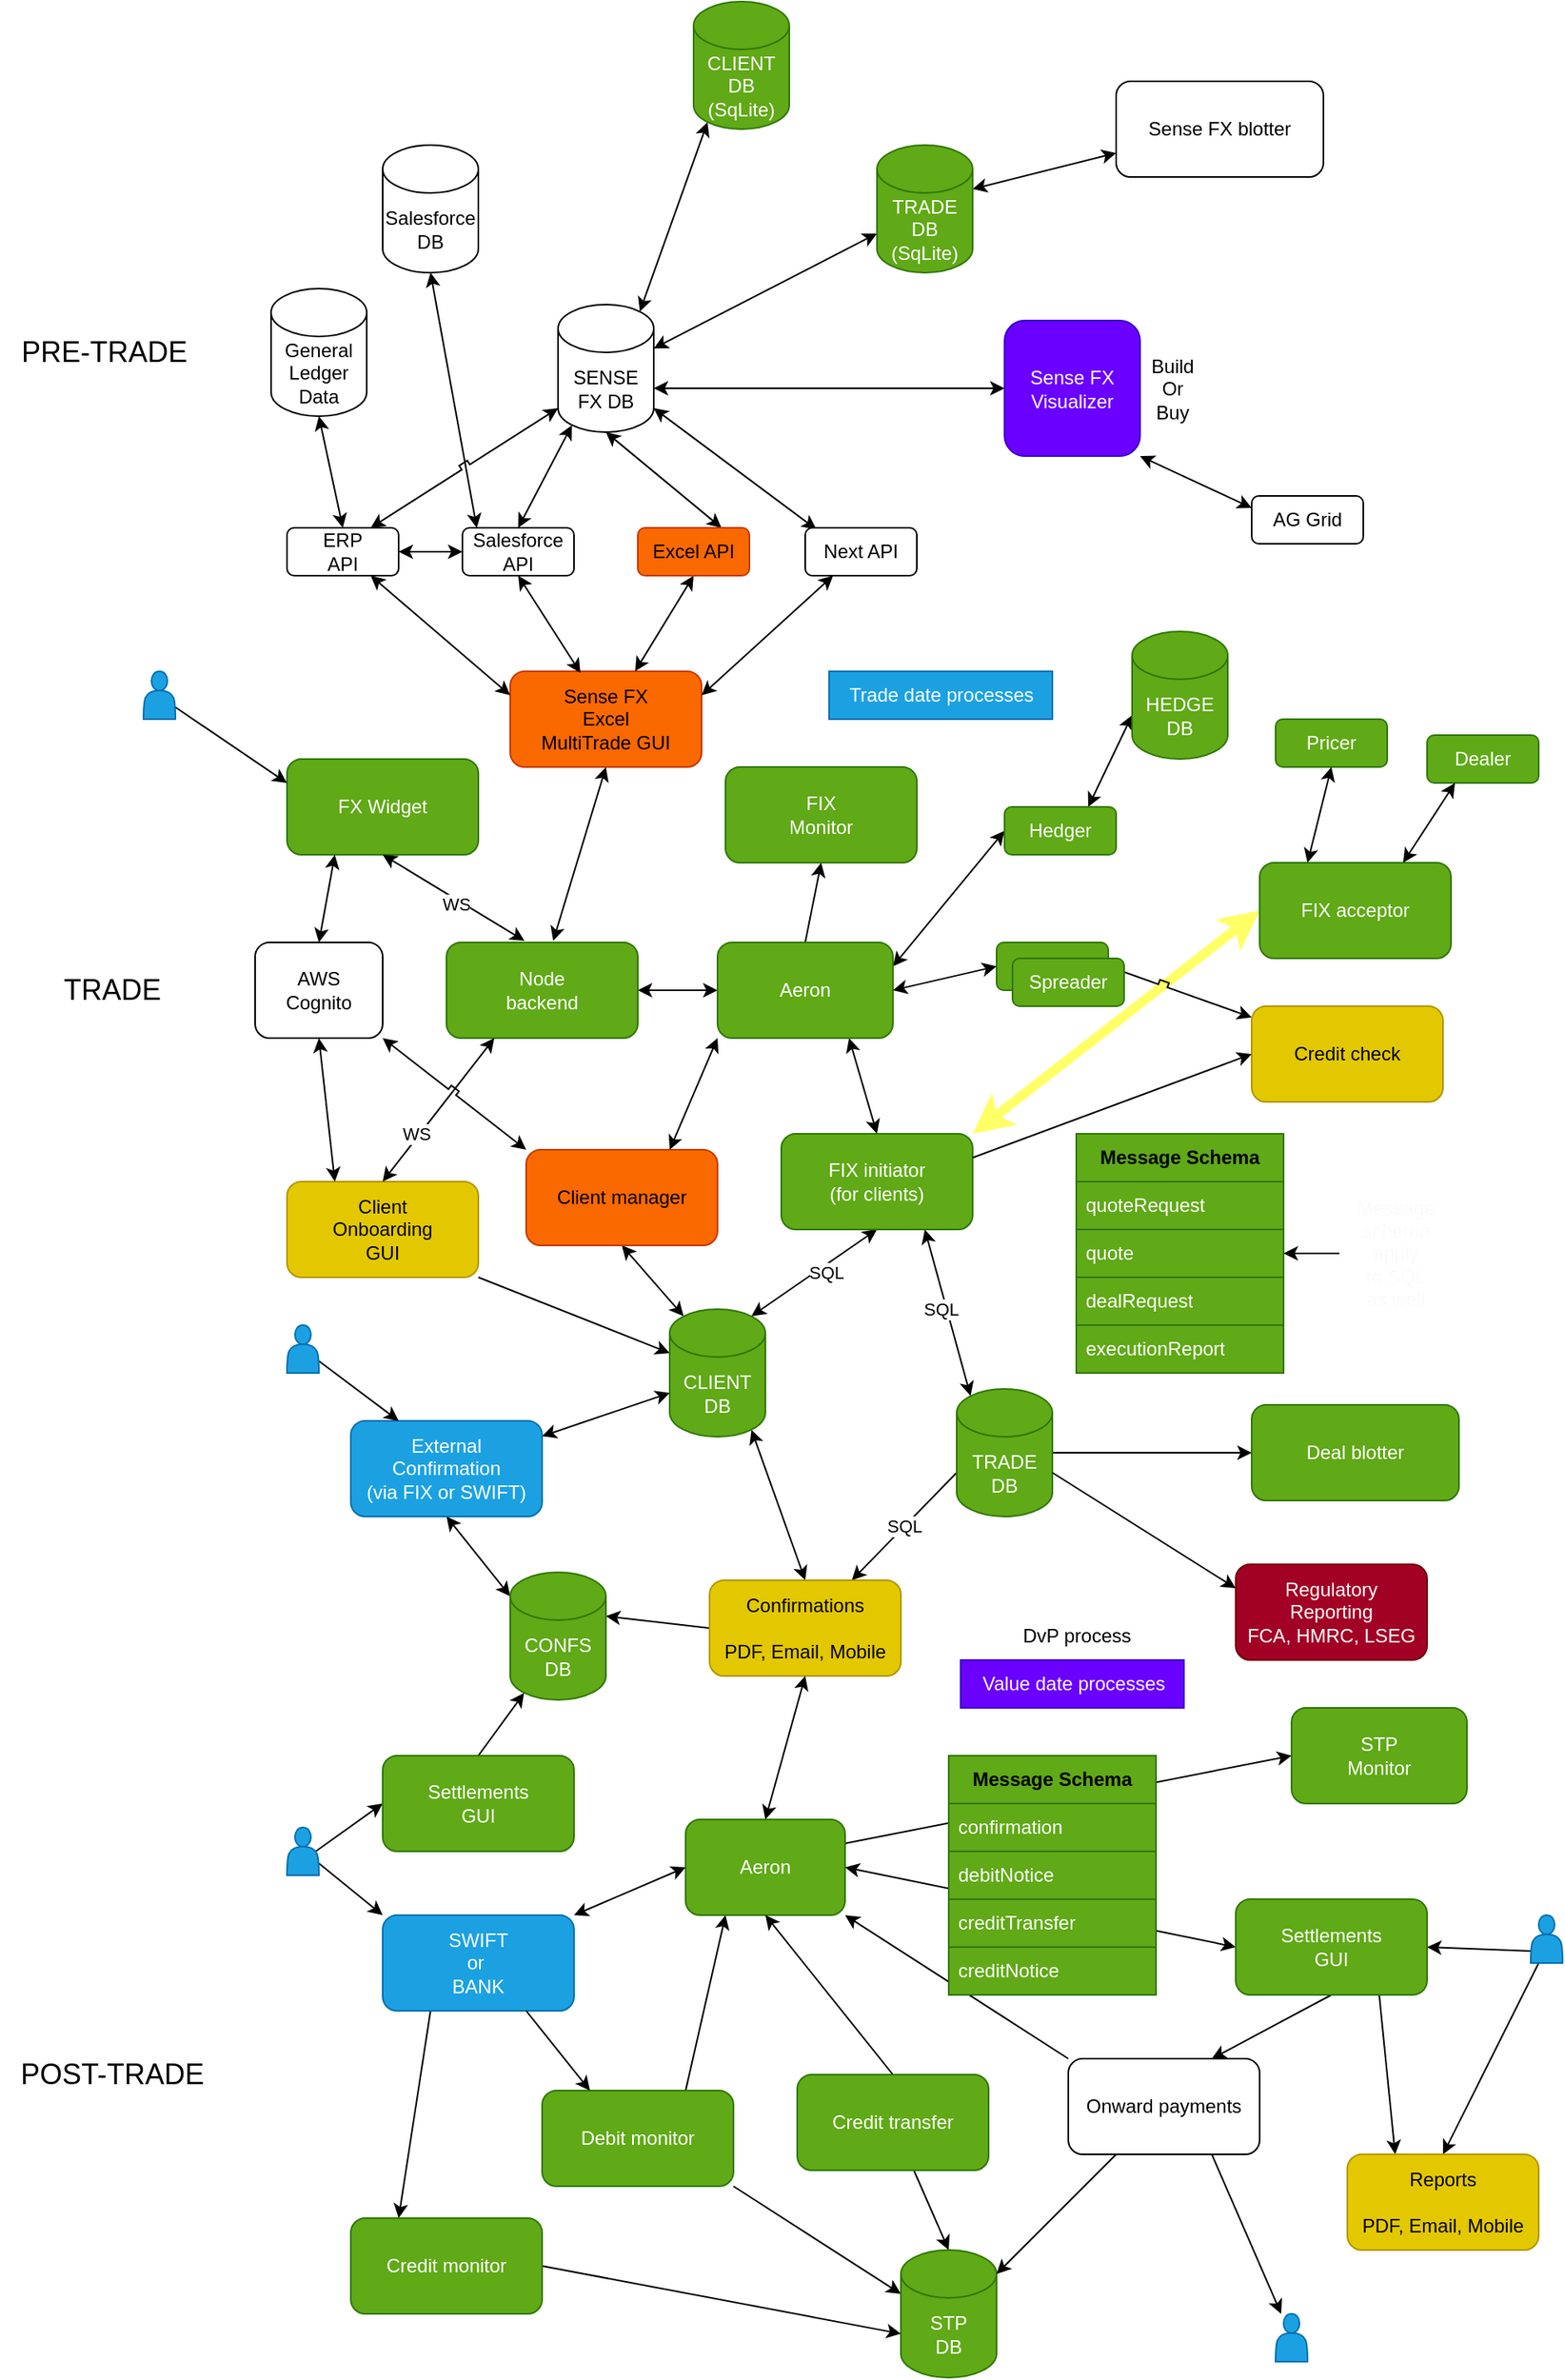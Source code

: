 <mxfile>
    <diagram id="RnvROO-fHxQEMewYnGY0" name="Page-1">
        <mxGraphModel dx="2653" dy="2239" grid="1" gridSize="10" guides="1" tooltips="1" connect="1" arrows="1" fold="1" page="1" pageScale="1" pageWidth="850" pageHeight="1100" math="0" shadow="0">
            <root>
                <mxCell id="0"/>
                <mxCell id="1" parent="0"/>
                <mxCell id="2" value="FX Widget" style="rounded=1;whiteSpace=wrap;html=1;fillColor=#60a917;fontColor=#ffffff;strokeColor=#2D7600;" parent="1" vertex="1">
                    <mxGeometry x="30" y="75" width="120" height="60" as="geometry"/>
                </mxCell>
                <mxCell id="35" style="edgeStyle=none;html=1;exitX=1;exitY=0.5;exitDx=0;exitDy=0;entryX=0;entryY=0.5;entryDx=0;entryDy=0;startArrow=classic;startFill=1;" parent="1" source="3" target="20" edge="1">
                    <mxGeometry relative="1" as="geometry"/>
                </mxCell>
                <mxCell id="145" style="edgeStyle=none;html=1;entryX=0.75;entryY=0;entryDx=0;entryDy=0;startArrow=classic;startFill=1;exitX=0;exitY=1;exitDx=0;exitDy=0;" parent="1" source="20" target="142" edge="1">
                    <mxGeometry relative="1" as="geometry">
                        <mxPoint x="290" y="250" as="sourcePoint"/>
                    </mxGeometry>
                </mxCell>
                <mxCell id="3" value="Node&lt;br&gt;backend" style="rounded=1;whiteSpace=wrap;html=1;fillColor=#60a917;fontColor=#ffffff;strokeColor=#2D7600;" parent="1" vertex="1">
                    <mxGeometry x="130" y="190" width="120" height="60" as="geometry"/>
                </mxCell>
                <mxCell id="6" value="" style="endArrow=classic;startArrow=classic;html=1;entryX=0.408;entryY=-0.017;entryDx=0;entryDy=0;exitX=0.5;exitY=1;exitDx=0;exitDy=0;entryPerimeter=0;" parent="1" source="2" target="3" edge="1">
                    <mxGeometry width="50" height="50" relative="1" as="geometry">
                        <mxPoint x="400" y="480" as="sourcePoint"/>
                        <mxPoint x="450" y="430" as="targetPoint"/>
                    </mxGeometry>
                </mxCell>
                <mxCell id="7" value="WS" style="edgeLabel;html=1;align=center;verticalAlign=middle;resizable=0;points=[];" parent="6" vertex="1" connectable="0">
                    <mxGeometry x="-0.2" y="-3" relative="1" as="geometry">
                        <mxPoint x="12" y="7" as="offset"/>
                    </mxGeometry>
                </mxCell>
                <mxCell id="207" style="edgeStyle=none;html=1;exitX=1;exitY=1;exitDx=0;exitDy=0;entryX=0;entryY=0;entryDx=0;entryDy=27.5;entryPerimeter=0;" parent="1" source="16" target="21" edge="1">
                    <mxGeometry relative="1" as="geometry"/>
                </mxCell>
                <mxCell id="16" value="Client&lt;br&gt;Onboarding&lt;br&gt;GUI" style="rounded=1;whiteSpace=wrap;html=1;fillColor=#e3c800;fontColor=#000000;strokeColor=#B09500;" parent="1" vertex="1">
                    <mxGeometry x="30" y="340" width="120" height="60" as="geometry"/>
                </mxCell>
                <mxCell id="82" style="edgeStyle=none;html=1;exitX=0.5;exitY=0;exitDx=0;exitDy=0;entryX=0.5;entryY=1;entryDx=0;entryDy=0;" parent="1" source="20" target="27" edge="1">
                    <mxGeometry relative="1" as="geometry"/>
                </mxCell>
                <mxCell id="88" style="edgeStyle=none;html=1;exitX=0.75;exitY=1;exitDx=0;exitDy=0;entryX=0.5;entryY=0;entryDx=0;entryDy=0;startArrow=classic;startFill=1;" parent="1" source="20" target="39" edge="1">
                    <mxGeometry relative="1" as="geometry"/>
                </mxCell>
                <mxCell id="91" style="edgeStyle=none;html=1;exitX=1;exitY=0.25;exitDx=0;exitDy=0;entryX=0;entryY=0.5;entryDx=0;entryDy=0;startArrow=classic;startFill=1;" parent="1" source="20" target="90" edge="1">
                    <mxGeometry relative="1" as="geometry"/>
                </mxCell>
                <mxCell id="20" value="Aeron" style="rounded=1;whiteSpace=wrap;html=1;strokeColor=#2D7600;fillColor=#60a917;fontColor=#ffffff;" parent="1" vertex="1">
                    <mxGeometry x="300" y="190" width="110" height="60" as="geometry"/>
                </mxCell>
                <mxCell id="21" value="CLIENT DB" style="shape=cylinder3;whiteSpace=wrap;html=1;boundedLbl=1;backgroundOutline=1;size=15;fillColor=#60a917;fontColor=#ffffff;strokeColor=#2D7600;" parent="1" vertex="1">
                    <mxGeometry x="270" y="420" width="60" height="80" as="geometry"/>
                </mxCell>
                <mxCell id="27" value="FIX&lt;br&gt;Monitor" style="rounded=1;whiteSpace=wrap;html=1;fillColor=#60a917;fontColor=#ffffff;strokeColor=#2D7600;" parent="1" vertex="1">
                    <mxGeometry x="305" y="80" width="120" height="60" as="geometry"/>
                </mxCell>
                <mxCell id="30" value="Credit check" style="rounded=1;whiteSpace=wrap;html=1;fillColor=#e3c800;fontColor=#000000;strokeColor=#B09500;" parent="1" vertex="1">
                    <mxGeometry x="635" y="230" width="120" height="60" as="geometry"/>
                </mxCell>
                <mxCell id="31" value="" style="endArrow=classic;startArrow=classic;html=1;entryX=0.855;entryY=0;entryDx=0;entryDy=4.35;entryPerimeter=0;exitX=0.5;exitY=1;exitDx=0;exitDy=0;" parent="1" source="39" target="21" edge="1">
                    <mxGeometry width="50" height="50" relative="1" as="geometry">
                        <mxPoint x="250" y="160" as="sourcePoint"/>
                        <mxPoint x="330" y="222.5" as="targetPoint"/>
                    </mxGeometry>
                </mxCell>
                <mxCell id="32" value="SQL" style="edgeLabel;html=1;align=center;verticalAlign=middle;resizable=0;points=[];" parent="31" vertex="1" connectable="0">
                    <mxGeometry x="-0.2" y="-3" relative="1" as="geometry">
                        <mxPoint x="1" y="7" as="offset"/>
                    </mxGeometry>
                </mxCell>
                <mxCell id="58" value="SQL" style="edgeStyle=none;html=1;exitX=0;exitY=0;exitDx=0;exitDy=52.5;exitPerimeter=0;" parent="1" source="76" target="57" edge="1">
                    <mxGeometry relative="1" as="geometry"/>
                </mxCell>
                <mxCell id="36" value="Deal blotter" style="rounded=1;whiteSpace=wrap;html=1;fillColor=#60a917;fontColor=#ffffff;strokeColor=#2D7600;" parent="1" vertex="1">
                    <mxGeometry x="635" y="480" width="130" height="60" as="geometry"/>
                </mxCell>
                <mxCell id="81" style="edgeStyle=none;html=1;exitX=1;exitY=0;exitDx=0;exitDy=0;entryX=0;entryY=0.5;entryDx=0;entryDy=0;fillColor=#d80073;strokeColor=#FFFF66;strokeWidth=6;startArrow=classic;startFill=1;" parent="1" source="39" target="40" edge="1">
                    <mxGeometry relative="1" as="geometry"/>
                </mxCell>
                <mxCell id="39" value="FIX initiator&lt;br&gt;(for clients)" style="rounded=1;whiteSpace=wrap;html=1;fillColor=#60a917;fontColor=#ffffff;strokeColor=#2D7600;" parent="1" vertex="1">
                    <mxGeometry x="340" y="310" width="120" height="60" as="geometry"/>
                </mxCell>
                <mxCell id="40" value="FIX acceptor" style="rounded=1;whiteSpace=wrap;html=1;fillColor=#60a917;fontColor=#ffffff;strokeColor=#2D7600;" parent="1" vertex="1">
                    <mxGeometry x="640" y="140" width="120" height="60" as="geometry"/>
                </mxCell>
                <mxCell id="45" value="Pricer" style="rounded=1;whiteSpace=wrap;html=1;fillColor=#60a917;fontColor=#ffffff;strokeColor=#2D7600;" parent="1" vertex="1">
                    <mxGeometry x="650" y="50" width="70" height="30" as="geometry"/>
                </mxCell>
                <mxCell id="46" value="Dealer" style="rounded=1;whiteSpace=wrap;html=1;fillColor=#60a917;fontColor=#ffffff;strokeColor=#2D7600;" parent="1" vertex="1">
                    <mxGeometry x="745" y="60" width="70" height="30" as="geometry"/>
                </mxCell>
                <mxCell id="49" value="" style="endArrow=classic;startArrow=classic;html=1;entryX=0.25;entryY=0;entryDx=0;entryDy=0;exitX=0.5;exitY=1;exitDx=0;exitDy=0;" parent="1" source="45" target="40" edge="1">
                    <mxGeometry width="50" height="50" relative="1" as="geometry">
                        <mxPoint x="540" y="445" as="sourcePoint"/>
                        <mxPoint x="480" y="445" as="targetPoint"/>
                    </mxGeometry>
                </mxCell>
                <mxCell id="50" value="" style="endArrow=classic;startArrow=classic;html=1;entryX=0.75;entryY=0;entryDx=0;entryDy=0;exitX=0.25;exitY=1;exitDx=0;exitDy=0;" parent="1" source="46" target="40" edge="1">
                    <mxGeometry width="50" height="50" relative="1" as="geometry">
                        <mxPoint x="710" y="420" as="sourcePoint"/>
                        <mxPoint x="660" y="430" as="targetPoint"/>
                    </mxGeometry>
                </mxCell>
                <mxCell id="53" value="Trade date processes" style="text;html=1;align=center;verticalAlign=middle;resizable=0;points=[];autosize=1;strokeColor=#006EAF;fillColor=#1ba1e2;fontColor=#ffffff;" parent="1" vertex="1">
                    <mxGeometry x="370" y="20" width="140" height="30" as="geometry"/>
                </mxCell>
                <mxCell id="54" value="Value date processes" style="text;html=1;align=center;verticalAlign=middle;resizable=0;points=[];autosize=1;strokeColor=#3700CC;fillColor=#6a00ff;fontColor=#ffffff;" parent="1" vertex="1">
                    <mxGeometry x="452.5" y="640" width="140" height="30" as="geometry"/>
                </mxCell>
                <mxCell id="94" style="edgeStyle=none;html=1;exitX=0.5;exitY=0;exitDx=0;exitDy=0;startArrow=classic;startFill=1;endArrow=classic;endFill=1;entryX=0.855;entryY=1;entryDx=0;entryDy=-4.35;entryPerimeter=0;" parent="1" source="57" target="21" edge="1">
                    <mxGeometry relative="1" as="geometry"/>
                </mxCell>
                <mxCell id="205" style="edgeStyle=none;html=1;exitX=0;exitY=0.5;exitDx=0;exitDy=0;entryX=1;entryY=0;entryDx=0;entryDy=27.5;entryPerimeter=0;" parent="1" source="57" target="204" edge="1">
                    <mxGeometry relative="1" as="geometry"/>
                </mxCell>
                <mxCell id="57" value="Confirmations&lt;br&gt;&lt;br&gt;PDF, Email, Mobile" style="rounded=1;whiteSpace=wrap;html=1;fillColor=#e3c800;fontColor=#000000;strokeColor=#B09500;" parent="1" vertex="1">
                    <mxGeometry x="295" y="590" width="120" height="60" as="geometry"/>
                </mxCell>
                <mxCell id="114" style="edgeStyle=none;html=1;exitX=0.25;exitY=1;exitDx=0;exitDy=0;entryX=0.25;entryY=0;entryDx=0;entryDy=0;" parent="1" source="60" target="96" edge="1">
                    <mxGeometry relative="1" as="geometry"/>
                </mxCell>
                <mxCell id="60" value="SWIFT&lt;br&gt;or&amp;nbsp;&lt;br&gt;BANK" style="rounded=1;whiteSpace=wrap;html=1;fillColor=#1ba1e2;fontColor=#ffffff;strokeColor=#006EAF;" parent="1" vertex="1">
                    <mxGeometry x="90" y="800" width="120" height="60" as="geometry"/>
                </mxCell>
                <mxCell id="99" style="edgeStyle=none;html=1;exitX=1;exitY=1;exitDx=0;exitDy=0;entryX=0;entryY=0;entryDx=0;entryDy=27.5;entryPerimeter=0;startArrow=none;startFill=0;" parent="1" source="62" target="95" edge="1">
                    <mxGeometry relative="1" as="geometry"/>
                </mxCell>
                <mxCell id="111" style="edgeStyle=none;html=1;exitX=0.75;exitY=0;exitDx=0;exitDy=0;entryX=0.25;entryY=1;entryDx=0;entryDy=0;startArrow=none;startFill=0;" parent="1" source="62" target="64" edge="1">
                    <mxGeometry relative="1" as="geometry"/>
                </mxCell>
                <mxCell id="62" value="Debit monitor" style="rounded=1;whiteSpace=wrap;html=1;fillColor=#60a917;fontColor=#ffffff;strokeColor=#2D7600;" parent="1" vertex="1">
                    <mxGeometry x="190" y="910" width="120" height="60" as="geometry"/>
                </mxCell>
                <mxCell id="65" style="edgeStyle=none;html=1;exitX=0.75;exitY=1;exitDx=0;exitDy=0;entryX=0.25;entryY=0;entryDx=0;entryDy=0;" parent="1" source="60" target="62" edge="1">
                    <mxGeometry relative="1" as="geometry"/>
                </mxCell>
                <mxCell id="67" style="edgeStyle=none;html=1;exitX=1;exitY=0.25;exitDx=0;exitDy=0;entryX=0;entryY=0.5;entryDx=0;entryDy=0;" parent="1" source="64" target="66" edge="1">
                    <mxGeometry relative="1" as="geometry"/>
                </mxCell>
                <mxCell id="64" value="Aeron" style="rounded=1;whiteSpace=wrap;html=1;fillColor=#60a917;fontColor=#ffffff;strokeColor=#2D7600;" parent="1" vertex="1">
                    <mxGeometry x="280" y="740" width="100" height="60" as="geometry"/>
                </mxCell>
                <mxCell id="66" value="STP&lt;br&gt;Monitor" style="rounded=1;whiteSpace=wrap;html=1;fillColor=#60a917;fontColor=#ffffff;strokeColor=#2D7600;" parent="1" vertex="1">
                    <mxGeometry x="660" y="670" width="110" height="60" as="geometry"/>
                </mxCell>
                <mxCell id="68" value="" style="endArrow=classic;startArrow=classic;html=1;entryX=1;entryY=0;entryDx=0;entryDy=0;exitX=0;exitY=0.5;exitDx=0;exitDy=0;" parent="1" source="64" target="60" edge="1">
                    <mxGeometry width="50" height="50" relative="1" as="geometry">
                        <mxPoint x="250" y="777.5" as="sourcePoint"/>
                        <mxPoint x="170" y="780" as="targetPoint"/>
                    </mxGeometry>
                </mxCell>
                <mxCell id="71" style="edgeStyle=none;html=1;exitX=0.5;exitY=0;exitDx=0;exitDy=0;entryX=0.5;entryY=1;entryDx=0;entryDy=0;startArrow=none;startFill=0;" parent="1" source="69" target="64" edge="1">
                    <mxGeometry relative="1" as="geometry"/>
                </mxCell>
                <mxCell id="98" style="edgeStyle=none;html=1;entryX=0.5;entryY=0;entryDx=0;entryDy=0;entryPerimeter=0;startArrow=none;startFill=0;" parent="1" source="69" target="95" edge="1">
                    <mxGeometry relative="1" as="geometry"/>
                </mxCell>
                <mxCell id="69" value="Credit transfer" style="rounded=1;whiteSpace=wrap;html=1;fillColor=#60a917;fontColor=#ffffff;strokeColor=#2D7600;" parent="1" vertex="1">
                    <mxGeometry x="350" y="900" width="120" height="60" as="geometry"/>
                </mxCell>
                <mxCell id="72" value="" style="endArrow=classic;startArrow=classic;html=1;entryX=0.5;entryY=0;entryDx=0;entryDy=0;exitX=0.5;exitY=1;exitDx=0;exitDy=0;" parent="1" source="57" target="64" edge="1">
                    <mxGeometry width="50" height="50" relative="1" as="geometry">
                        <mxPoint x="240" y="870" as="sourcePoint"/>
                        <mxPoint x="160" y="870" as="targetPoint"/>
                    </mxGeometry>
                </mxCell>
                <mxCell id="73" value="DvP process" style="text;html=1;align=center;verticalAlign=middle;resizable=0;points=[];autosize=1;strokeColor=none;fillColor=none;" parent="1" vertex="1">
                    <mxGeometry x="480" y="610" width="90" height="30" as="geometry"/>
                </mxCell>
                <mxCell id="74" value="Regulatory&lt;br&gt;Reporting&lt;br&gt;FCA, HMRC, LSEG" style="rounded=1;whiteSpace=wrap;html=1;fillColor=#a20025;fontColor=#ffffff;strokeColor=#6F0000;" parent="1" vertex="1">
                    <mxGeometry x="625" y="580" width="120" height="60" as="geometry"/>
                </mxCell>
                <mxCell id="75" style="edgeStyle=none;html=1;entryX=1;entryY=0.5;entryDx=0;entryDy=0;entryPerimeter=0;endArrow=none;endFill=0;startArrow=classic;startFill=1;" parent="1" source="36" target="76" edge="1">
                    <mxGeometry relative="1" as="geometry">
                        <mxPoint x="325" y="810" as="sourcePoint"/>
                        <mxPoint x="470" y="747.5" as="targetPoint"/>
                    </mxGeometry>
                </mxCell>
                <mxCell id="76" value="TRADE DB" style="shape=cylinder3;whiteSpace=wrap;html=1;boundedLbl=1;backgroundOutline=1;size=15;fillColor=#60a917;fontColor=#ffffff;strokeColor=#2D7600;" parent="1" vertex="1">
                    <mxGeometry x="450" y="470" width="60" height="80" as="geometry"/>
                </mxCell>
                <mxCell id="77" style="edgeStyle=none;html=1;exitX=1;exitY=0;exitDx=0;exitDy=52.5;entryX=0;entryY=0.25;entryDx=0;entryDy=0;exitPerimeter=0;" parent="1" source="76" target="74" edge="1">
                    <mxGeometry relative="1" as="geometry">
                        <mxPoint x="480" y="545" as="sourcePoint"/>
                        <mxPoint x="565" y="560" as="targetPoint"/>
                    </mxGeometry>
                </mxCell>
                <mxCell id="171" style="edgeStyle=none;jumpStyle=sharp;html=1;exitX=1;exitY=0.5;exitDx=0;exitDy=0;entryX=0;entryY=0.117;entryDx=0;entryDy=0;entryPerimeter=0;startArrow=classic;startFill=1;" parent="1" source="85" target="30" edge="1">
                    <mxGeometry relative="1" as="geometry"/>
                </mxCell>
                <mxCell id="85" value="Spreader" style="rounded=1;whiteSpace=wrap;html=1;fillColor=#60a917;fontColor=#ffffff;strokeColor=#2D7600;" parent="1" vertex="1">
                    <mxGeometry x="475" y="190" width="70" height="30" as="geometry"/>
                </mxCell>
                <mxCell id="86" style="edgeStyle=none;html=1;exitX=0;exitY=0.5;exitDx=0;exitDy=0;entryX=1;entryY=0.5;entryDx=0;entryDy=0;startArrow=classic;startFill=1;" parent="1" source="85" target="20" edge="1">
                    <mxGeometry relative="1" as="geometry">
                        <mxPoint x="540" y="240" as="sourcePoint"/>
                        <mxPoint x="507.5" y="280" as="targetPoint"/>
                    </mxGeometry>
                </mxCell>
                <mxCell id="93" style="edgeStyle=none;html=1;exitX=0.75;exitY=0;exitDx=0;exitDy=0;entryX=0;entryY=0;entryDx=0;entryDy=52.5;entryPerimeter=0;startArrow=classic;startFill=1;" parent="1" source="90" target="92" edge="1">
                    <mxGeometry relative="1" as="geometry"/>
                </mxCell>
                <mxCell id="90" value="Hedger" style="rounded=1;whiteSpace=wrap;html=1;fillColor=#60a917;fontColor=#ffffff;strokeColor=#2D7600;" parent="1" vertex="1">
                    <mxGeometry x="480" y="105" width="70" height="30" as="geometry"/>
                </mxCell>
                <mxCell id="92" value="HEDGE DB" style="shape=cylinder3;whiteSpace=wrap;html=1;boundedLbl=1;backgroundOutline=1;size=15;fillColor=#60a917;fontColor=#ffffff;strokeColor=#2D7600;" parent="1" vertex="1">
                    <mxGeometry x="560" y="-5" width="60" height="80" as="geometry"/>
                </mxCell>
                <mxCell id="95" value="STP&lt;br&gt;DB" style="shape=cylinder3;whiteSpace=wrap;html=1;boundedLbl=1;backgroundOutline=1;size=15;fillColor=#60a917;fontColor=#ffffff;strokeColor=#2D7600;" parent="1" vertex="1">
                    <mxGeometry x="415" y="1010" width="60" height="80" as="geometry"/>
                </mxCell>
                <mxCell id="100" style="edgeStyle=none;html=1;exitX=1;exitY=0.5;exitDx=0;exitDy=0;entryX=0;entryY=0;entryDx=0;entryDy=52.5;entryPerimeter=0;startArrow=none;startFill=0;" parent="1" source="96" target="95" edge="1">
                    <mxGeometry relative="1" as="geometry"/>
                </mxCell>
                <mxCell id="96" value="Credit monitor" style="rounded=1;whiteSpace=wrap;html=1;fillColor=#60a917;fontColor=#ffffff;strokeColor=#2D7600;" parent="1" vertex="1">
                    <mxGeometry x="70" y="990" width="120" height="60" as="geometry"/>
                </mxCell>
                <mxCell id="102" style="edgeStyle=none;html=1;exitX=1;exitY=0.75;exitDx=0;exitDy=0;entryX=0;entryY=0;entryDx=0;entryDy=0;startArrow=none;startFill=0;" parent="1" source="101" target="60" edge="1">
                    <mxGeometry relative="1" as="geometry"/>
                </mxCell>
                <mxCell id="215" style="edgeStyle=none;html=1;exitX=0.9;exitY=0.5;exitDx=0;exitDy=0;exitPerimeter=0;entryX=0;entryY=0.5;entryDx=0;entryDy=0;" parent="1" source="101" target="211" edge="1">
                    <mxGeometry relative="1" as="geometry"/>
                </mxCell>
                <mxCell id="101" value="" style="shape=actor;whiteSpace=wrap;html=1;fillColor=#1ba1e2;fontColor=#ffffff;strokeColor=#006EAF;" parent="1" vertex="1">
                    <mxGeometry x="30" y="745" width="20" height="30" as="geometry"/>
                </mxCell>
                <mxCell id="105" style="edgeStyle=none;html=1;exitX=1;exitY=0.75;exitDx=0;exitDy=0;entryX=0;entryY=0.25;entryDx=0;entryDy=0;startArrow=none;startFill=0;" parent="1" source="104" target="2" edge="1">
                    <mxGeometry relative="1" as="geometry"/>
                </mxCell>
                <mxCell id="104" value="" style="shape=actor;whiteSpace=wrap;html=1;fillColor=#1ba1e2;fontColor=#ffffff;strokeColor=#006EAF;" parent="1" vertex="1">
                    <mxGeometry x="-60" y="20" width="20" height="30" as="geometry"/>
                </mxCell>
                <mxCell id="112" style="edgeStyle=none;html=1;exitX=0;exitY=0;exitDx=0;exitDy=0;entryX=1;entryY=1;entryDx=0;entryDy=0;startArrow=none;startFill=0;" parent="1" source="110" target="64" edge="1">
                    <mxGeometry relative="1" as="geometry"/>
                </mxCell>
                <mxCell id="113" style="edgeStyle=none;html=1;exitX=0.25;exitY=1;exitDx=0;exitDy=0;entryX=1;entryY=0;entryDx=0;entryDy=15;entryPerimeter=0;" parent="1" source="110" target="95" edge="1">
                    <mxGeometry relative="1" as="geometry"/>
                </mxCell>
                <mxCell id="123" style="edgeStyle=none;html=1;exitX=0.75;exitY=1;exitDx=0;exitDy=0;startArrow=none;startFill=0;" parent="1" source="110" target="122" edge="1">
                    <mxGeometry relative="1" as="geometry"/>
                </mxCell>
                <mxCell id="110" value="Onward payments" style="rounded=1;whiteSpace=wrap;html=1;" parent="1" vertex="1">
                    <mxGeometry x="520" y="890" width="120" height="60" as="geometry"/>
                </mxCell>
                <mxCell id="116" style="edgeStyle=none;html=1;exitX=0.5;exitY=1;exitDx=0;exitDy=0;entryX=0.75;entryY=0;entryDx=0;entryDy=0;" parent="1" source="216" target="110" edge="1">
                    <mxGeometry relative="1" as="geometry">
                        <mxPoint x="685" y="860" as="sourcePoint"/>
                    </mxGeometry>
                </mxCell>
                <mxCell id="117" style="edgeStyle=none;html=1;exitX=0;exitY=0.5;exitDx=0;exitDy=0;entryX=1;entryY=0.5;entryDx=0;entryDy=0;startArrow=classic;startFill=1;" parent="1" source="216" target="64" edge="1">
                    <mxGeometry relative="1" as="geometry">
                        <mxPoint x="625" y="830" as="sourcePoint"/>
                    </mxGeometry>
                </mxCell>
                <mxCell id="121" style="edgeStyle=none;html=1;exitX=0;exitY=0.75;exitDx=0;exitDy=0;entryX=1;entryY=0.5;entryDx=0;entryDy=0;startArrow=none;startFill=0;" parent="1" source="120" target="216" edge="1">
                    <mxGeometry relative="1" as="geometry">
                        <mxPoint x="745" y="815" as="targetPoint"/>
                    </mxGeometry>
                </mxCell>
                <mxCell id="221" style="edgeStyle=none;html=1;exitX=0.25;exitY=1;exitDx=0;exitDy=0;entryX=0.5;entryY=0;entryDx=0;entryDy=0;" parent="1" source="120" target="217" edge="1">
                    <mxGeometry relative="1" as="geometry"/>
                </mxCell>
                <mxCell id="120" value="" style="shape=actor;whiteSpace=wrap;html=1;fillColor=#1ba1e2;fontColor=#ffffff;strokeColor=#006EAF;" parent="1" vertex="1">
                    <mxGeometry x="810" y="800" width="20" height="30" as="geometry"/>
                </mxCell>
                <mxCell id="122" value="" style="shape=actor;whiteSpace=wrap;html=1;fillColor=#1ba1e2;fontColor=#ffffff;strokeColor=#006EAF;" parent="1" vertex="1">
                    <mxGeometry x="650" y="1050" width="20" height="30" as="geometry"/>
                </mxCell>
                <mxCell id="126" value="" style="endArrow=classic;startArrow=classic;html=1;entryX=0.5;entryY=0;entryDx=0;entryDy=0;exitX=0.25;exitY=1;exitDx=0;exitDy=0;" parent="1" source="3" target="16" edge="1">
                    <mxGeometry width="50" height="50" relative="1" as="geometry">
                        <mxPoint x="120" y="140" as="sourcePoint"/>
                        <mxPoint x="140" y="200" as="targetPoint"/>
                    </mxGeometry>
                </mxCell>
                <mxCell id="127" value="WS" style="edgeLabel;html=1;align=center;verticalAlign=middle;resizable=0;points=[];" parent="126" vertex="1" connectable="0">
                    <mxGeometry x="-0.2" y="-3" relative="1" as="geometry">
                        <mxPoint x="-19" y="26" as="offset"/>
                    </mxGeometry>
                </mxCell>
                <mxCell id="131" style="edgeStyle=none;html=1;entryX=0;entryY=0;entryDx=0;entryDy=52.5;entryPerimeter=0;fontColor=#000000;startArrow=classic;startFill=1;" parent="1" source="128" target="21" edge="1">
                    <mxGeometry relative="1" as="geometry"/>
                </mxCell>
                <mxCell id="133" style="edgeStyle=none;html=1;exitX=0.5;exitY=1;exitDx=0;exitDy=0;entryX=0;entryY=0;entryDx=0;entryDy=15;fontColor=#000000;startArrow=classic;startFill=1;entryPerimeter=0;" parent="1" source="128" target="204" edge="1">
                    <mxGeometry relative="1" as="geometry"/>
                </mxCell>
                <mxCell id="128" value="External&lt;br&gt;Confirmation&lt;br&gt;(via FIX or SWIFT)" style="rounded=1;whiteSpace=wrap;html=1;fillColor=#1ba1e2;fontColor=#ffffff;strokeColor=#006EAF;" parent="1" vertex="1">
                    <mxGeometry x="70" y="490" width="120" height="60" as="geometry"/>
                </mxCell>
                <mxCell id="130" style="edgeStyle=none;html=1;exitX=1;exitY=0.75;exitDx=0;exitDy=0;entryX=0.25;entryY=0;entryDx=0;entryDy=0;fontColor=#000000;startArrow=none;startFill=0;" parent="1" source="129" target="128" edge="1">
                    <mxGeometry relative="1" as="geometry"/>
                </mxCell>
                <mxCell id="129" value="" style="shape=actor;whiteSpace=wrap;html=1;fillColor=#1ba1e2;fontColor=#ffffff;strokeColor=#006EAF;" parent="1" vertex="1">
                    <mxGeometry x="30" y="430" width="20" height="30" as="geometry"/>
                </mxCell>
                <mxCell id="137" value="" style="endArrow=none;startArrow=classic;html=1;entryX=1;entryY=0.25;entryDx=0;entryDy=0;exitX=0;exitY=0.5;exitDx=0;exitDy=0;" parent="1" source="30" target="39" edge="1">
                    <mxGeometry width="50" height="50" relative="1" as="geometry">
                        <mxPoint x="748.04" y="270" as="sourcePoint"/>
                        <mxPoint x="430" y="360" as="targetPoint"/>
                    </mxGeometry>
                </mxCell>
                <mxCell id="11" value="&lt;font color=&quot;#000000&quot;&gt;&lt;b&gt;Message Schema&lt;/b&gt;&lt;/font&gt;" style="swimlane;fontStyle=0;childLayout=stackLayout;horizontal=1;startSize=30;horizontalStack=0;resizeParent=1;resizeParentMax=0;resizeLast=0;collapsible=1;marginBottom=0;whiteSpace=wrap;html=1;fillColor=#60a917;fontColor=#ffffff;strokeColor=#2D7600;" parent="1" vertex="1">
                    <mxGeometry x="525" y="310" width="130" height="150" as="geometry"/>
                </mxCell>
                <mxCell id="12" value="quoteRequest" style="text;strokeColor=#2D7600;fillColor=#60a917;align=left;verticalAlign=middle;spacingLeft=4;spacingRight=4;overflow=hidden;points=[[0,0.5],[1,0.5]];portConstraint=eastwest;rotatable=0;whiteSpace=wrap;html=1;fontColor=#ffffff;" parent="11" vertex="1">
                    <mxGeometry y="30" width="130" height="30" as="geometry"/>
                </mxCell>
                <mxCell id="13" value="quote" style="text;strokeColor=#2D7600;fillColor=#60a917;align=left;verticalAlign=middle;spacingLeft=4;spacingRight=4;overflow=hidden;points=[[0,0.5],[1,0.5]];portConstraint=eastwest;rotatable=0;whiteSpace=wrap;html=1;fontColor=#ffffff;" parent="11" vertex="1">
                    <mxGeometry y="60" width="130" height="30" as="geometry"/>
                </mxCell>
                <mxCell id="14" value="dealRequest" style="text;strokeColor=#2D7600;fillColor=#60a917;align=left;verticalAlign=middle;spacingLeft=4;spacingRight=4;overflow=hidden;points=[[0,0.5],[1,0.5]];portConstraint=eastwest;rotatable=0;whiteSpace=wrap;html=1;fontColor=#ffffff;" parent="11" vertex="1">
                    <mxGeometry y="90" width="130" height="30" as="geometry"/>
                </mxCell>
                <mxCell id="15" value="executionReport" style="text;strokeColor=#2D7600;fillColor=#60a917;align=left;verticalAlign=middle;spacingLeft=4;spacingRight=4;overflow=hidden;points=[[0,0.5],[1,0.5]];portConstraint=eastwest;rotatable=0;whiteSpace=wrap;html=1;fontColor=#ffffff;" parent="11" vertex="1">
                    <mxGeometry y="120" width="130" height="30" as="geometry"/>
                </mxCell>
                <mxCell id="144" style="edgeStyle=none;html=1;exitX=0.5;exitY=1;exitDx=0;exitDy=0;entryX=0.145;entryY=0;entryDx=0;entryDy=4.35;entryPerimeter=0;fontColor=#FFFFFF;startArrow=classic;startFill=1;endArrow=classic;endFill=1;" parent="1" source="142" target="21" edge="1">
                    <mxGeometry relative="1" as="geometry"/>
                </mxCell>
                <mxCell id="150" style="edgeStyle=none;html=1;exitX=0;exitY=0;exitDx=0;exitDy=0;entryX=1;entryY=1;entryDx=0;entryDy=0;startArrow=classic;startFill=1;jumpStyle=sharp;" parent="1" source="142" target="147" edge="1">
                    <mxGeometry relative="1" as="geometry"/>
                </mxCell>
                <mxCell id="142" value="Client manager" style="rounded=1;whiteSpace=wrap;html=1;fillColor=#fa6800;fontColor=#000000;strokeColor=#C73500;" parent="1" vertex="1">
                    <mxGeometry x="180" y="320" width="120" height="60" as="geometry"/>
                </mxCell>
                <mxCell id="148" style="edgeStyle=none;html=1;exitX=0.5;exitY=0;exitDx=0;exitDy=0;entryX=0.25;entryY=1;entryDx=0;entryDy=0;startArrow=classic;startFill=1;" parent="1" source="147" target="2" edge="1">
                    <mxGeometry relative="1" as="geometry"/>
                </mxCell>
                <mxCell id="149" style="edgeStyle=none;html=1;exitX=0.5;exitY=1;exitDx=0;exitDy=0;entryX=0.25;entryY=0;entryDx=0;entryDy=0;startArrow=classic;startFill=1;" parent="1" source="147" target="16" edge="1">
                    <mxGeometry relative="1" as="geometry"/>
                </mxCell>
                <mxCell id="147" value="AWS&lt;br&gt;Cognito" style="rounded=1;whiteSpace=wrap;html=1;" parent="1" vertex="1">
                    <mxGeometry x="10" y="190" width="80" height="60" as="geometry"/>
                </mxCell>
                <mxCell id="152" style="edgeStyle=none;jumpStyle=sharp;html=1;exitX=0.5;exitY=1;exitDx=0;exitDy=0;entryX=0.558;entryY=-0.017;entryDx=0;entryDy=0;entryPerimeter=0;startArrow=classic;startFill=1;" parent="1" source="151" target="3" edge="1">
                    <mxGeometry relative="1" as="geometry"/>
                </mxCell>
                <mxCell id="151" value="Sense FX&lt;br&gt;Excel&lt;br&gt;MultiTrade GUI" style="rounded=1;whiteSpace=wrap;html=1;fillColor=#fa6800;fontColor=#000000;strokeColor=#C73500;" parent="1" vertex="1">
                    <mxGeometry x="170" y="20" width="120" height="60" as="geometry"/>
                </mxCell>
                <mxCell id="156" style="edgeStyle=none;jumpStyle=sharp;html=1;exitX=0.75;exitY=0;exitDx=0;exitDy=0;entryX=0.5;entryY=1;entryDx=0;entryDy=0;entryPerimeter=0;startArrow=classic;startFill=1;" parent="1" source="153" target="155" edge="1">
                    <mxGeometry relative="1" as="geometry"/>
                </mxCell>
                <mxCell id="159" style="edgeStyle=none;jumpStyle=sharp;html=1;exitX=0.5;exitY=1;exitDx=0;exitDy=0;startArrow=classic;startFill=1;" parent="1" source="153" target="151" edge="1">
                    <mxGeometry relative="1" as="geometry"/>
                </mxCell>
                <mxCell id="153" value="Excel API" style="rounded=1;whiteSpace=wrap;html=1;fillColor=#fa6800;fontColor=#000000;strokeColor=#C73500;" parent="1" vertex="1">
                    <mxGeometry x="250" y="-70" width="70" height="30" as="geometry"/>
                </mxCell>
                <mxCell id="157" style="edgeStyle=none;jumpStyle=sharp;html=1;exitX=0.5;exitY=0;exitDx=0;exitDy=0;entryX=0.145;entryY=1;entryDx=0;entryDy=-4.35;entryPerimeter=0;startArrow=classic;startFill=1;" parent="1" source="154" target="155" edge="1">
                    <mxGeometry relative="1" as="geometry"/>
                </mxCell>
                <mxCell id="158" style="edgeStyle=none;jumpStyle=sharp;html=1;exitX=0.5;exitY=1;exitDx=0;exitDy=0;entryX=0.367;entryY=0.017;entryDx=0;entryDy=0;entryPerimeter=0;startArrow=classic;startFill=1;" parent="1" source="154" target="151" edge="1">
                    <mxGeometry relative="1" as="geometry"/>
                </mxCell>
                <mxCell id="181" value="" style="edgeStyle=none;jumpStyle=sharp;html=1;startArrow=classic;startFill=1;" parent="1" source="154" target="179" edge="1">
                    <mxGeometry relative="1" as="geometry"/>
                </mxCell>
                <mxCell id="154" value="Salesforce API" style="rounded=1;whiteSpace=wrap;html=1;" parent="1" vertex="1">
                    <mxGeometry x="140" y="-70" width="70" height="30" as="geometry"/>
                </mxCell>
                <mxCell id="170" style="edgeStyle=none;jumpStyle=sharp;html=1;exitX=1;exitY=0;exitDx=0;exitDy=27.5;exitPerimeter=0;startArrow=classic;startFill=1;" parent="1" source="155" target="169" edge="1">
                    <mxGeometry relative="1" as="geometry"/>
                </mxCell>
                <mxCell id="185" style="edgeStyle=none;jumpStyle=sharp;html=1;exitX=1;exitY=1;exitDx=0;exitDy=-15;exitPerimeter=0;entryX=0.1;entryY=0.033;entryDx=0;entryDy=0;entryPerimeter=0;startArrow=classic;startFill=1;" parent="1" source="155" target="184" edge="1">
                    <mxGeometry relative="1" as="geometry"/>
                </mxCell>
                <mxCell id="155" value="SENSE&lt;br&gt;FX DB" style="shape=cylinder3;whiteSpace=wrap;html=1;boundedLbl=1;backgroundOutline=1;size=15;" parent="1" vertex="1">
                    <mxGeometry x="200" y="-210" width="60" height="80" as="geometry"/>
                </mxCell>
                <mxCell id="161" style="edgeStyle=none;jumpStyle=sharp;html=1;exitX=0.5;exitY=1;exitDx=0;exitDy=0;exitPerimeter=0;entryX=0.129;entryY=0;entryDx=0;entryDy=0;entryPerimeter=0;startArrow=classic;startFill=1;" parent="1" source="160" target="154" edge="1">
                    <mxGeometry relative="1" as="geometry"/>
                </mxCell>
                <mxCell id="160" value="Salesforce&lt;br&gt;DB" style="shape=cylinder3;whiteSpace=wrap;html=1;boundedLbl=1;backgroundOutline=1;size=15;" parent="1" vertex="1">
                    <mxGeometry x="90" y="-310" width="60" height="80" as="geometry"/>
                </mxCell>
                <mxCell id="163" style="edgeStyle=none;jumpStyle=sharp;html=1;exitX=0;exitY=0.5;exitDx=0;exitDy=0;entryX=1;entryY=0;entryDx=0;entryDy=52.5;entryPerimeter=0;startArrow=classic;startFill=1;" parent="1" source="162" target="155" edge="1">
                    <mxGeometry relative="1" as="geometry"/>
                </mxCell>
                <mxCell id="162" value="Sense FX&lt;br&gt;Visualizer" style="rounded=1;whiteSpace=wrap;html=1;fillColor=#6a00ff;fontColor=#ffffff;strokeColor=#3700CC;" parent="1" vertex="1">
                    <mxGeometry x="480" y="-200" width="85" height="85" as="geometry"/>
                </mxCell>
                <mxCell id="165" value="Sense FX blotter" style="rounded=1;whiteSpace=wrap;html=1;" parent="1" vertex="1">
                    <mxGeometry x="550" y="-350" width="130" height="60" as="geometry"/>
                </mxCell>
                <mxCell id="168" style="edgeStyle=none;jumpStyle=sharp;html=1;exitX=0.145;exitY=1;exitDx=0;exitDy=-4.35;exitPerimeter=0;entryX=0.855;entryY=0;entryDx=0;entryDy=4.35;entryPerimeter=0;startArrow=classic;startFill=1;" parent="1" source="167" target="155" edge="1">
                    <mxGeometry relative="1" as="geometry"/>
                </mxCell>
                <mxCell id="167" value="CLIENT DB&lt;br&gt;(SqLite)" style="shape=cylinder3;whiteSpace=wrap;html=1;boundedLbl=1;backgroundOutline=1;size=15;fillColor=#60a917;fontColor=#ffffff;strokeColor=#2D7600;" parent="1" vertex="1">
                    <mxGeometry x="285" y="-400" width="60" height="80" as="geometry"/>
                </mxCell>
                <mxCell id="176" style="edgeStyle=none;jumpStyle=sharp;html=1;exitX=1;exitY=0;exitDx=0;exitDy=27.5;exitPerimeter=0;startArrow=classic;startFill=1;entryX=0;entryY=0.75;entryDx=0;entryDy=0;" parent="1" source="169" target="165" edge="1">
                    <mxGeometry relative="1" as="geometry"/>
                </mxCell>
                <mxCell id="169" value="TRADE DB&lt;br&gt;(SqLite)" style="shape=cylinder3;whiteSpace=wrap;html=1;boundedLbl=1;backgroundOutline=1;size=15;fillColor=#60a917;fontColor=#ffffff;strokeColor=#2D7600;" parent="1" vertex="1">
                    <mxGeometry x="400" y="-310" width="60" height="80" as="geometry"/>
                </mxCell>
                <mxCell id="182" style="edgeStyle=none;jumpStyle=sharp;html=1;exitX=0.75;exitY=0;exitDx=0;exitDy=0;entryX=0;entryY=1;entryDx=0;entryDy=-15;entryPerimeter=0;startArrow=classic;startFill=1;" parent="1" source="179" target="155" edge="1">
                    <mxGeometry relative="1" as="geometry"/>
                </mxCell>
                <mxCell id="183" style="edgeStyle=none;jumpStyle=sharp;html=1;exitX=0.75;exitY=1;exitDx=0;exitDy=0;entryX=0;entryY=0.25;entryDx=0;entryDy=0;startArrow=classic;startFill=1;" parent="1" source="179" target="151" edge="1">
                    <mxGeometry relative="1" as="geometry"/>
                </mxCell>
                <mxCell id="179" value="ERP&lt;br&gt;API" style="rounded=1;whiteSpace=wrap;html=1;" parent="1" vertex="1">
                    <mxGeometry x="30" y="-70" width="70" height="30" as="geometry"/>
                </mxCell>
                <mxCell id="186" style="edgeStyle=none;jumpStyle=sharp;html=1;exitX=0.25;exitY=1;exitDx=0;exitDy=0;entryX=1;entryY=0.25;entryDx=0;entryDy=0;startArrow=classic;startFill=1;" parent="1" source="184" target="151" edge="1">
                    <mxGeometry relative="1" as="geometry"/>
                </mxCell>
                <mxCell id="184" value="Next API" style="rounded=1;whiteSpace=wrap;html=1;" parent="1" vertex="1">
                    <mxGeometry x="355" y="-70" width="70" height="30" as="geometry"/>
                </mxCell>
                <mxCell id="188" style="edgeStyle=none;jumpStyle=sharp;html=1;exitX=0.5;exitY=1;exitDx=0;exitDy=0;exitPerimeter=0;entryX=0.5;entryY=0;entryDx=0;entryDy=0;startArrow=classic;startFill=1;" parent="1" source="187" target="179" edge="1">
                    <mxGeometry relative="1" as="geometry"/>
                </mxCell>
                <mxCell id="187" value="General&lt;br&gt;Ledger&lt;br&gt;Data" style="shape=cylinder3;whiteSpace=wrap;html=1;boundedLbl=1;backgroundOutline=1;size=15;" parent="1" vertex="1">
                    <mxGeometry x="20" y="-220" width="60" height="80" as="geometry"/>
                </mxCell>
                <mxCell id="189" value="Build&lt;br&gt;Or&lt;br&gt;Buy" style="text;html=1;align=center;verticalAlign=middle;resizable=0;points=[];autosize=1;strokeColor=none;fillColor=none;" parent="1" vertex="1">
                    <mxGeometry x="560" y="-187.5" width="50" height="60" as="geometry"/>
                </mxCell>
                <mxCell id="190" value="PRE-TRADE" style="text;html=1;align=center;verticalAlign=middle;resizable=0;points=[];autosize=1;strokeColor=none;fillColor=none;fontSize=18;" parent="1" vertex="1">
                    <mxGeometry x="-150" y="-200" width="130" height="40" as="geometry"/>
                </mxCell>
                <mxCell id="192" style="edgeStyle=none;jumpStyle=sharp;html=1;exitX=0;exitY=0.25;exitDx=0;exitDy=0;entryX=1;entryY=1;entryDx=0;entryDy=0;startArrow=classic;startFill=1;" parent="1" source="191" target="162" edge="1">
                    <mxGeometry relative="1" as="geometry"/>
                </mxCell>
                <mxCell id="191" value="AG Grid" style="rounded=1;whiteSpace=wrap;html=1;" parent="1" vertex="1">
                    <mxGeometry x="635" y="-90" width="70" height="30" as="geometry"/>
                </mxCell>
                <mxCell id="193" value="TRADE" style="text;html=1;align=center;verticalAlign=middle;resizable=0;points=[];autosize=1;strokeColor=none;fillColor=none;fontSize=18;" parent="1" vertex="1">
                    <mxGeometry x="-120" y="200" width="80" height="40" as="geometry"/>
                </mxCell>
                <mxCell id="194" value="POST-TRADE" style="text;html=1;align=center;verticalAlign=middle;resizable=0;points=[];autosize=1;strokeColor=none;fillColor=none;fontSize=18;" parent="1" vertex="1">
                    <mxGeometry x="-150" y="880" width="140" height="40" as="geometry"/>
                </mxCell>
                <mxCell id="195" value="&lt;font color=&quot;#000000&quot;&gt;&lt;b&gt;Message Schema&lt;/b&gt;&lt;/font&gt;" style="swimlane;fontStyle=0;childLayout=stackLayout;horizontal=1;startSize=30;horizontalStack=0;resizeParent=1;resizeParentMax=0;resizeLast=0;collapsible=1;marginBottom=0;whiteSpace=wrap;html=1;fillColor=#60a917;fontColor=#ffffff;strokeColor=#2D7600;" parent="1" vertex="1">
                    <mxGeometry x="445" y="700" width="130" height="150" as="geometry"/>
                </mxCell>
                <mxCell id="196" value="confirmation" style="text;strokeColor=#2D7600;fillColor=#60a917;align=left;verticalAlign=middle;spacingLeft=4;spacingRight=4;overflow=hidden;points=[[0,0.5],[1,0.5]];portConstraint=eastwest;rotatable=0;whiteSpace=wrap;html=1;fontColor=#ffffff;" parent="195" vertex="1">
                    <mxGeometry y="30" width="130" height="30" as="geometry"/>
                </mxCell>
                <mxCell id="197" value="debitNotice" style="text;strokeColor=#2D7600;fillColor=#60a917;align=left;verticalAlign=middle;spacingLeft=4;spacingRight=4;overflow=hidden;points=[[0,0.5],[1,0.5]];portConstraint=eastwest;rotatable=0;whiteSpace=wrap;html=1;fontColor=#ffffff;" parent="195" vertex="1">
                    <mxGeometry y="60" width="130" height="30" as="geometry"/>
                </mxCell>
                <mxCell id="198" value="creditTransfer" style="text;strokeColor=#2D7600;fillColor=#60a917;align=left;verticalAlign=middle;spacingLeft=4;spacingRight=4;overflow=hidden;points=[[0,0.5],[1,0.5]];portConstraint=eastwest;rotatable=0;whiteSpace=wrap;html=1;fontColor=#ffffff;" parent="195" vertex="1">
                    <mxGeometry y="90" width="130" height="30" as="geometry"/>
                </mxCell>
                <mxCell id="223" value="creditNotice" style="text;strokeColor=#2D7600;fillColor=#60a917;align=left;verticalAlign=middle;spacingLeft=4;spacingRight=4;overflow=hidden;points=[[0,0.5],[1,0.5]];portConstraint=eastwest;rotatable=0;whiteSpace=wrap;html=1;fontColor=#ffffff;" vertex="1" parent="195">
                    <mxGeometry y="120" width="130" height="30" as="geometry"/>
                </mxCell>
                <mxCell id="201" value="" style="edgeStyle=none;html=1;fontColor=#fafafa;entryX=1;entryY=0.5;entryDx=0;entryDy=0;" parent="1" source="200" target="13" edge="1">
                    <mxGeometry relative="1" as="geometry"/>
                </mxCell>
                <mxCell id="200" value="&lt;font color=&quot;#fafafa&quot;&gt;Message&lt;br&gt;schema&lt;br&gt;apply&lt;br&gt;to SQL&lt;br&gt;as well&lt;br&gt;&lt;/font&gt;" style="text;html=1;align=center;verticalAlign=middle;resizable=0;points=[];autosize=1;strokeColor=none;fillColor=none;fontColor=#000000;" parent="1" vertex="1">
                    <mxGeometry x="690" y="340" width="70" height="90" as="geometry"/>
                </mxCell>
                <mxCell id="202" value="" style="endArrow=classic;startArrow=classic;html=1;entryX=0.145;entryY=0;entryDx=0;entryDy=4.35;entryPerimeter=0;exitX=0.75;exitY=1;exitDx=0;exitDy=0;" parent="1" source="39" target="76" edge="1">
                    <mxGeometry width="50" height="50" relative="1" as="geometry">
                        <mxPoint x="420" y="370" as="sourcePoint"/>
                        <mxPoint x="331.3" y="434.35" as="targetPoint"/>
                    </mxGeometry>
                </mxCell>
                <mxCell id="203" value="SQL" style="edgeLabel;html=1;align=center;verticalAlign=middle;resizable=0;points=[];" parent="202" vertex="1" connectable="0">
                    <mxGeometry x="-0.2" y="-3" relative="1" as="geometry">
                        <mxPoint x="1" y="7" as="offset"/>
                    </mxGeometry>
                </mxCell>
                <mxCell id="204" value="CONFS&lt;br&gt;DB" style="shape=cylinder3;whiteSpace=wrap;html=1;boundedLbl=1;backgroundOutline=1;size=15;fillColor=#60a917;fontColor=#ffffff;strokeColor=#2D7600;" parent="1" vertex="1">
                    <mxGeometry x="170" y="585" width="60" height="80" as="geometry"/>
                </mxCell>
                <mxCell id="214" style="edgeStyle=none;html=1;exitX=0.5;exitY=0;exitDx=0;exitDy=0;entryX=0.145;entryY=1;entryDx=0;entryDy=-4.35;entryPerimeter=0;" parent="1" source="211" target="204" edge="1">
                    <mxGeometry relative="1" as="geometry"/>
                </mxCell>
                <mxCell id="211" value="Settlements&lt;br&gt;GUI" style="rounded=1;whiteSpace=wrap;html=1;fillColor=#60a917;fontColor=#ffffff;strokeColor=#2D7600;" parent="1" vertex="1">
                    <mxGeometry x="90" y="700" width="120" height="60" as="geometry"/>
                </mxCell>
                <mxCell id="222" style="edgeStyle=none;html=1;exitX=0.75;exitY=1;exitDx=0;exitDy=0;entryX=0.25;entryY=0;entryDx=0;entryDy=0;" parent="1" source="216" target="217" edge="1">
                    <mxGeometry relative="1" as="geometry"/>
                </mxCell>
                <mxCell id="216" value="Settlements&lt;br&gt;GUI" style="rounded=1;whiteSpace=wrap;html=1;fillColor=#60a917;fontColor=#ffffff;strokeColor=#2D7600;" parent="1" vertex="1">
                    <mxGeometry x="625" y="790" width="120" height="60" as="geometry"/>
                </mxCell>
                <mxCell id="217" value="Reports&lt;br&gt;&lt;br&gt;PDF, Email, Mobile" style="rounded=1;whiteSpace=wrap;html=1;fillColor=#e3c800;fontColor=#000000;strokeColor=#B09500;" parent="1" vertex="1">
                    <mxGeometry x="695" y="950" width="120" height="60" as="geometry"/>
                </mxCell>
                <mxCell id="224" value="Spreader" style="rounded=1;whiteSpace=wrap;html=1;fillColor=#60a917;fontColor=#ffffff;strokeColor=#2D7600;" vertex="1" parent="1">
                    <mxGeometry x="485" y="200" width="70" height="30" as="geometry"/>
                </mxCell>
            </root>
        </mxGraphModel>
    </diagram>
</mxfile>